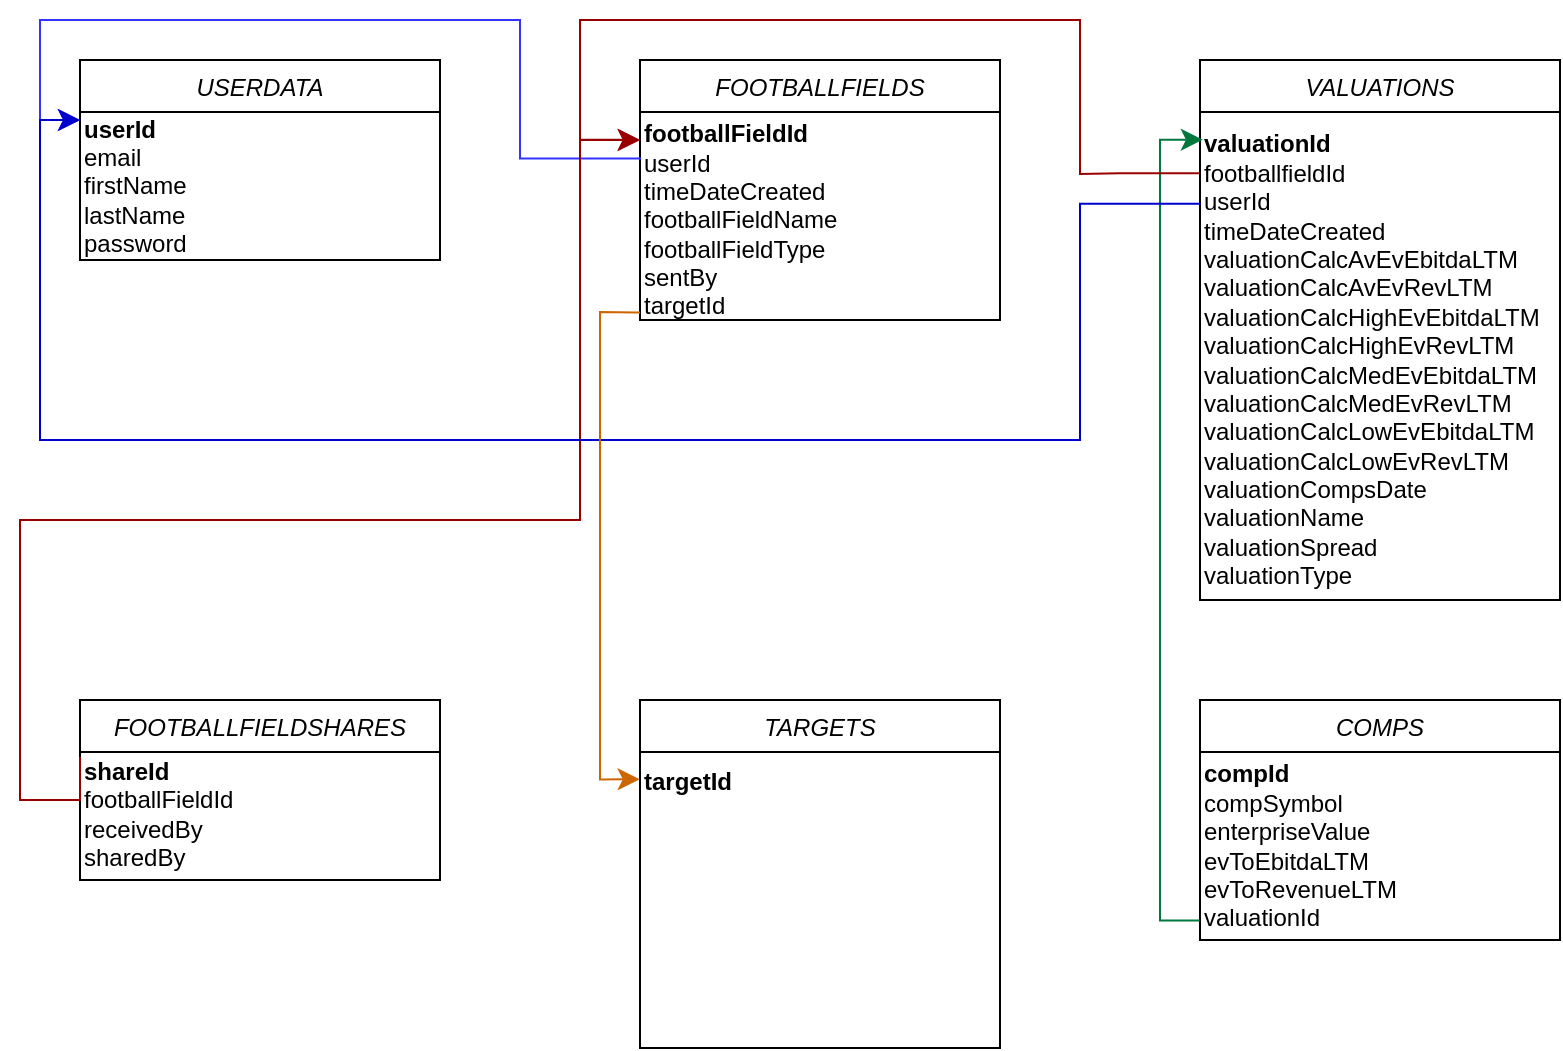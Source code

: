 <mxfile version="20.8.9" type="onedrive" pages="2"><diagram id="C5RBs43oDa-KdzZeNtuy" name="Page-1"><mxGraphModel grid="0" page="1" gridSize="10" guides="1" tooltips="1" connect="1" arrows="1" fold="1" pageScale="1" pageWidth="827" pageHeight="1169" math="0" shadow="0"><root><mxCell id="WIyWlLk6GJQsqaUBKTNV-0"/><mxCell id="WIyWlLk6GJQsqaUBKTNV-1" parent="WIyWlLk6GJQsqaUBKTNV-0"/><mxCell id="zkfFHV4jXpPFQw0GAbJ--0" value="USERDATA" style="swimlane;fontStyle=2;align=center;verticalAlign=top;childLayout=stackLayout;horizontal=1;startSize=26;horizontalStack=0;resizeParent=1;resizeLast=0;collapsible=1;marginBottom=0;rounded=0;shadow=0;strokeWidth=1;" vertex="1" parent="WIyWlLk6GJQsqaUBKTNV-1"><mxGeometry x="70" y="40" width="180" height="100" as="geometry"><mxRectangle x="80" y="40" width="160" height="26" as="alternateBounds"/></mxGeometry></mxCell><mxCell id="fAS_cCgl-SuV0zaBuzUX-10" value="&lt;b&gt;userId&lt;br&gt;&lt;div style=&quot;&quot;&gt;&lt;span style=&quot;background-color: initial; font-weight: normal;&quot;&gt;email&lt;/span&gt;&lt;/div&gt;&lt;/b&gt;firstName&lt;br&gt;lastName&lt;br&gt;password" style="text;strokeColor=none;align=left;fillColor=none;html=1;verticalAlign=middle;whiteSpace=wrap;rounded=0;" vertex="1" parent="zkfFHV4jXpPFQw0GAbJ--0"><mxGeometry y="26" width="180" height="74" as="geometry"/></mxCell><mxCell id="zkfFHV4jXpPFQw0GAbJ--13" value="TARGETS" style="swimlane;fontStyle=2;align=center;verticalAlign=top;childLayout=stackLayout;horizontal=1;startSize=26;horizontalStack=0;resizeParent=1;resizeLast=0;collapsible=1;marginBottom=0;rounded=0;shadow=0;strokeWidth=1;" vertex="1" parent="WIyWlLk6GJQsqaUBKTNV-1"><mxGeometry x="350" y="360" width="180" height="174" as="geometry"><mxRectangle x="340" y="380" width="170" height="26" as="alternateBounds"/></mxGeometry></mxCell><mxCell id="1Y8H2mdCFGrl70yU5CJG-13" value="&lt;b style=&quot;font-size: 12px;&quot;&gt;&lt;font color=&quot;#000000&quot; style=&quot;font-size: 12px;&quot;&gt;targetId&lt;/font&gt;&lt;br style=&quot;font-size: 12px;&quot;&gt;&lt;/b&gt;" style="text;strokeColor=none;align=left;fillColor=none;html=1;verticalAlign=middle;whiteSpace=wrap;rounded=0;fontSize=12;fontFamily=Helvetica;fontColor=#3333FF;" vertex="1" parent="zkfFHV4jXpPFQw0GAbJ--13"><mxGeometry y="26" width="180" height="30" as="geometry"/></mxCell><mxCell id="zkfFHV4jXpPFQw0GAbJ--17" value="FOOTBALLFIELDS" style="swimlane;fontStyle=2;align=center;verticalAlign=top;childLayout=stackLayout;horizontal=1;startSize=26;horizontalStack=0;resizeParent=1;resizeLast=0;collapsible=1;marginBottom=0;rounded=0;shadow=0;strokeWidth=1;" vertex="1" parent="WIyWlLk6GJQsqaUBKTNV-1"><mxGeometry x="350" y="40" width="180" height="130" as="geometry"><mxRectangle x="550" y="140" width="160" height="26" as="alternateBounds"/></mxGeometry></mxCell><mxCell id="zkfFHV4jXpPFQw0GAbJ--6" value="FOOTBALLFIELDSHARES" style="swimlane;fontStyle=2;align=center;verticalAlign=top;childLayout=stackLayout;horizontal=1;startSize=26;horizontalStack=0;resizeParent=1;resizeLast=0;collapsible=1;marginBottom=0;rounded=0;shadow=0;strokeWidth=1;" vertex="1" parent="WIyWlLk6GJQsqaUBKTNV-1"><mxGeometry x="70" y="360" width="180" height="90" as="geometry"><mxRectangle x="130" y="380" width="160" height="26" as="alternateBounds"/></mxGeometry></mxCell><mxCell id="fAS_cCgl-SuV0zaBuzUX-2" value="VALUATIONS" style="swimlane;fontStyle=2;align=center;verticalAlign=top;childLayout=stackLayout;horizontal=1;startSize=26;horizontalStack=0;resizeParent=1;resizeLast=0;collapsible=1;marginBottom=0;rounded=0;shadow=0;strokeWidth=1;" vertex="1" parent="WIyWlLk6GJQsqaUBKTNV-1"><mxGeometry x="630" y="40" width="180" height="270" as="geometry"><mxRectangle x="340" y="380" width="170" height="26" as="alternateBounds"/></mxGeometry></mxCell><mxCell id="fAS_cCgl-SuV0zaBuzUX-5" value="COMPS" style="swimlane;fontStyle=2;align=center;verticalAlign=top;childLayout=stackLayout;horizontal=1;startSize=26;horizontalStack=0;resizeParent=1;resizeLast=0;collapsible=1;marginBottom=0;rounded=0;shadow=0;strokeWidth=1;" vertex="1" parent="WIyWlLk6GJQsqaUBKTNV-1"><mxGeometry x="630" y="360" width="180" height="120" as="geometry"><mxRectangle x="340" y="380" width="170" height="26" as="alternateBounds"/></mxGeometry></mxCell><mxCell id="fAS_cCgl-SuV0zaBuzUX-19" value="&lt;b&gt;compId&lt;/b&gt;&lt;br&gt;compSymbol&lt;br&gt;enterpriseValue&lt;br&gt;evToEbitdaLTM&lt;br&gt;evToRevenueLTM&lt;br&gt;&lt;div style=&quot;&quot;&gt;&lt;span style=&quot;background-color: initial;&quot;&gt;valuationId&lt;/span&gt;&lt;/div&gt;" style="text;strokeColor=none;align=left;fillColor=none;html=1;verticalAlign=middle;whiteSpace=wrap;rounded=0;" vertex="1" parent="fAS_cCgl-SuV0zaBuzUX-5"><mxGeometry y="26" width="180" height="94" as="geometry"/></mxCell><mxCell id="fAS_cCgl-SuV0zaBuzUX-12" value="&lt;b&gt;shareId&lt;/b&gt;&lt;br&gt;footballFieldId&lt;br&gt;receivedBy&lt;br&gt;sharedBy" style="text;strokeColor=none;align=left;fillColor=none;html=1;verticalAlign=middle;whiteSpace=wrap;rounded=0;" vertex="1" parent="WIyWlLk6GJQsqaUBKTNV-1"><mxGeometry x="70" y="360" width="160" height="114" as="geometry"/></mxCell><mxCell id="_4ibU87b_UymuJxf2FYl-3" value="" style="edgeStyle=segmentEdgeStyle;endArrow=classic;html=1;curved=0;rounded=0;endSize=8;startSize=8;exitX=-0.001;exitY=0.896;exitDx=0;exitDy=0;exitPerimeter=0;strokeColor=#00783C;entryX=0.008;entryY=0.098;entryDx=0;entryDy=0;entryPerimeter=0;" edge="1" parent="WIyWlLk6GJQsqaUBKTNV-1" source="fAS_cCgl-SuV0zaBuzUX-19" target="fAS_cCgl-SuV0zaBuzUX-16"><mxGeometry width="50" height="50" relative="1" as="geometry"><mxPoint x="430" y="270" as="sourcePoint"/><mxPoint x="620" y="80" as="targetPoint"/><Array as="points"><mxPoint x="610" y="470"/><mxPoint x="610" y="80"/></Array></mxGeometry></mxCell><mxCell id="1Y8H2mdCFGrl70yU5CJG-0" value="&lt;b&gt;footballFieldId&lt;/b&gt;&lt;br&gt;userId&lt;br&gt;timeDateCreated&lt;br&gt;footballFieldName&lt;br&gt;footballFieldType&lt;br&gt;sentBy&lt;br&gt;&lt;div style=&quot;&quot;&gt;&lt;span style=&quot;background-color: initial;&quot;&gt;targetId&lt;/span&gt;&lt;/div&gt;" style="text;strokeColor=none;align=left;fillColor=none;html=1;verticalAlign=middle;whiteSpace=wrap;rounded=0;" vertex="1" parent="WIyWlLk6GJQsqaUBKTNV-1"><mxGeometry x="350" y="70" width="180" height="100" as="geometry"/></mxCell><mxCell id="1Y8H2mdCFGrl70yU5CJG-2" style="edgeStyle=orthogonalEdgeStyle;rounded=0;orthogonalLoop=1;jettySize=auto;html=1;exitX=0.5;exitY=1;exitDx=0;exitDy=0;" edge="1" parent="WIyWlLk6GJQsqaUBKTNV-1" source="1Y8H2mdCFGrl70yU5CJG-0" target="1Y8H2mdCFGrl70yU5CJG-0"><mxGeometry relative="1" as="geometry"/></mxCell><mxCell id="1Y8H2mdCFGrl70yU5CJG-6" value="" style="edgeStyle=segmentEdgeStyle;endArrow=classic;html=1;curved=0;rounded=0;endSize=8;startSize=8;exitX=0.003;exitY=0.192;exitDx=0;exitDy=0;exitPerimeter=0;fontColor=#3333FF;labelBorderColor=#0000CC;strokeColor=#3333FF;" edge="1" parent="WIyWlLk6GJQsqaUBKTNV-1" source="1Y8H2mdCFGrl70yU5CJG-0"><mxGeometry width="50" height="50" relative="1" as="geometry"><mxPoint x="150" y="130" as="sourcePoint"/><mxPoint x="70" y="70" as="targetPoint"/><Array as="points"><mxPoint x="290" y="89"/><mxPoint x="290" y="20"/><mxPoint x="50" y="20"/><mxPoint x="50" y="70"/></Array></mxGeometry></mxCell><mxCell id="1Y8H2mdCFGrl70yU5CJG-7" value="" style="edgeStyle=segmentEdgeStyle;endArrow=classic;html=1;curved=0;rounded=0;endSize=8;startSize=8;exitX=-0.003;exitY=0.159;exitDx=0;exitDy=0;exitPerimeter=0;entryX=-0.001;entryY=0.099;entryDx=0;entryDy=0;entryPerimeter=0;strokeColor=#990000;" edge="1" parent="WIyWlLk6GJQsqaUBKTNV-1" source="fAS_cCgl-SuV0zaBuzUX-16" target="1Y8H2mdCFGrl70yU5CJG-0"><mxGeometry width="50" height="50" relative="1" as="geometry"><mxPoint x="540" y="210" as="sourcePoint"/><mxPoint x="320" y="80" as="targetPoint"/><Array as="points"><mxPoint x="590" y="97"/><mxPoint x="570" y="97"/><mxPoint x="570" y="20"/><mxPoint x="320" y="20"/><mxPoint x="320" y="80"/></Array></mxGeometry></mxCell><mxCell id="1Y8H2mdCFGrl70yU5CJG-8" value="" style="edgeStyle=segmentEdgeStyle;endArrow=classic;html=1;curved=0;rounded=0;endSize=8;startSize=8;exitX=0;exitY=0.25;exitDx=0;exitDy=0;strokeColor=#990000;" edge="1" parent="WIyWlLk6GJQsqaUBKTNV-1" source="fAS_cCgl-SuV0zaBuzUX-12"><mxGeometry width="50" height="50" relative="1" as="geometry"><mxPoint x="400" y="320" as="sourcePoint"/><mxPoint x="350" y="80" as="targetPoint"/><Array as="points"><mxPoint x="70" y="410"/><mxPoint x="40" y="410"/><mxPoint x="40" y="270"/><mxPoint x="320" y="270"/><mxPoint x="320" y="80"/></Array></mxGeometry></mxCell><mxCell id="1Y8H2mdCFGrl70yU5CJG-12" value="" style="edgeStyle=segmentEdgeStyle;endArrow=classic;html=1;curved=0;rounded=0;endSize=8;startSize=8;exitX=0.002;exitY=0.215;exitDx=0;exitDy=0;exitPerimeter=0;strokeColor=#0000CC;" edge="1" parent="WIyWlLk6GJQsqaUBKTNV-1" source="fAS_cCgl-SuV0zaBuzUX-16"><mxGeometry width="50" height="50" relative="1" as="geometry"><mxPoint x="440" y="350" as="sourcePoint"/><mxPoint x="70" y="70" as="targetPoint"/><Array as="points"><mxPoint x="570" y="112"/><mxPoint x="570" y="230"/><mxPoint x="50" y="230"/><mxPoint x="50" y="70"/></Array></mxGeometry></mxCell><mxCell id="1Y8H2mdCFGrl70yU5CJG-14" value="" style="edgeStyle=segmentEdgeStyle;endArrow=classic;html=1;curved=0;rounded=0;endSize=8;startSize=8;entryX=-0.001;entryY=0.455;entryDx=0;entryDy=0;entryPerimeter=0;strokeColor=#CC6600;startArrow=none;exitX=0;exitY=0.963;exitDx=0;exitDy=0;exitPerimeter=0;" edge="1" parent="WIyWlLk6GJQsqaUBKTNV-1" source="1Y8H2mdCFGrl70yU5CJG-0" target="1Y8H2mdCFGrl70yU5CJG-13"><mxGeometry width="50" height="50" relative="1" as="geometry"><mxPoint x="450" y="160" as="sourcePoint"/><mxPoint x="340" y="400" as="targetPoint"/><Array as="points"><mxPoint x="348" y="166"/><mxPoint x="330" y="166"/><mxPoint x="330" y="400"/></Array></mxGeometry></mxCell><mxCell id="fAS_cCgl-SuV0zaBuzUX-16" value="&lt;b&gt;valuationId&lt;/b&gt;&lt;br&gt;footballfieldId&lt;br&gt;userId&lt;br&gt;timeDateCreated&lt;br&gt;valuationCalcAvEvEbitdaLTM&lt;br&gt;valuationCalcAvEvRevLTM&lt;br&gt;valuationCalcHighEvEbitdaLTM&lt;br&gt;valuationCalcHighEvRevLTM&lt;br&gt;valuationCalcMedEvEbitdaLTM&lt;br&gt;valuationCalcMedEvRevLTM&lt;br&gt;valuationCalcLowEvEbitdaLTM&lt;br&gt;valuationCalcLowEvRevLTM&lt;br&gt;valuationCompsDate&lt;br&gt;valuationName&lt;br&gt;valuationSpread&lt;br&gt;valuationType" style="text;strokeColor=none;align=left;fillColor=none;html=1;verticalAlign=middle;whiteSpace=wrap;rounded=0;" vertex="1" parent="WIyWlLk6GJQsqaUBKTNV-1"><mxGeometry x="630" y="53" width="180" height="274" as="geometry"/></mxCell><mxCell id="1Y8H2mdCFGrl70yU5CJG-15" style="edgeStyle=orthogonalEdgeStyle;rounded=0;orthogonalLoop=1;jettySize=auto;html=1;exitX=0.5;exitY=1;exitDx=0;exitDy=0;strokeColor=#CC6600;" edge="1" parent="WIyWlLk6GJQsqaUBKTNV-1" source="fAS_cCgl-SuV0zaBuzUX-16" target="fAS_cCgl-SuV0zaBuzUX-16"><mxGeometry relative="1" as="geometry"/></mxCell></root></mxGraphModel></diagram><diagram id="LU6JiDI9EXKPR_Y9gghu" name="Página-2"><mxGraphModel grid="1" page="1" gridSize="10" guides="1" tooltips="1" connect="1" arrows="1" fold="1" pageScale="1" pageWidth="827" pageHeight="1169" math="0" shadow="0"><root><mxCell id="0"/><mxCell id="1" parent="0"/></root></mxGraphModel></diagram></mxfile>